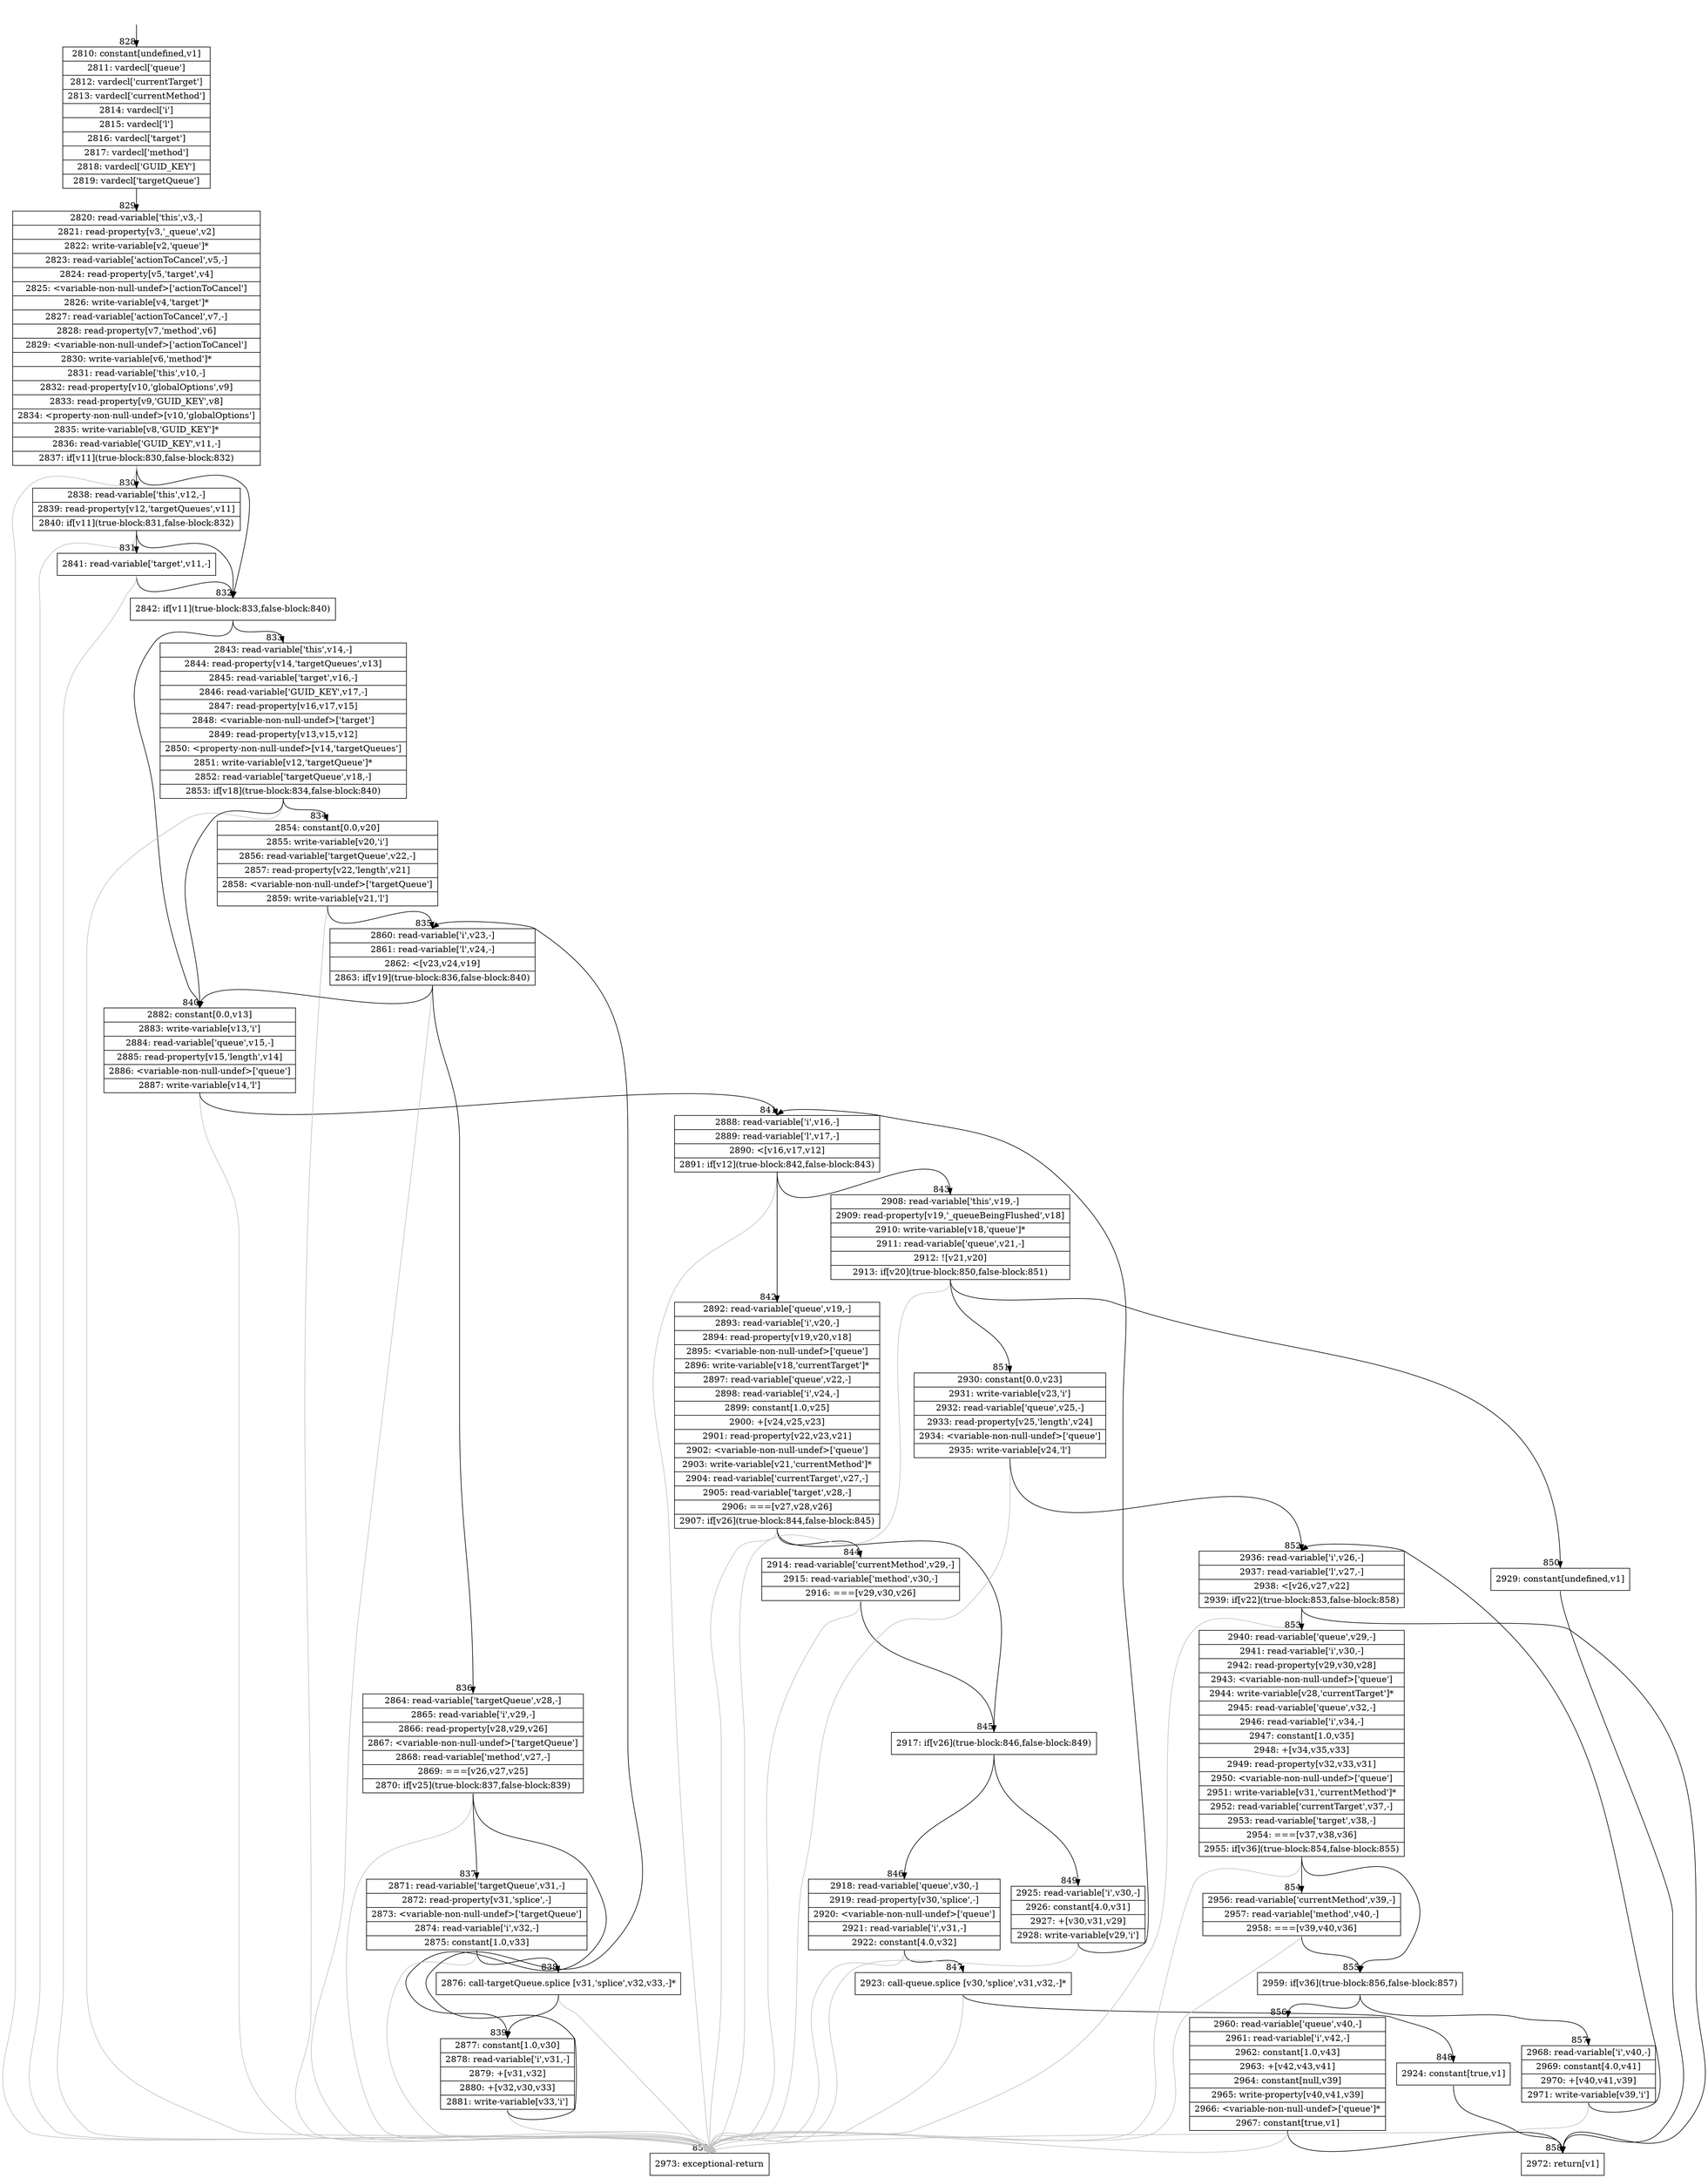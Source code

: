 digraph {
rankdir="TD"
BB_entry58[shape=none,label=""];
BB_entry58 -> BB828 [tailport=s, headport=n, headlabel="    828"]
BB828 [shape=record label="{2810: constant[undefined,v1]|2811: vardecl['queue']|2812: vardecl['currentTarget']|2813: vardecl['currentMethod']|2814: vardecl['i']|2815: vardecl['l']|2816: vardecl['target']|2817: vardecl['method']|2818: vardecl['GUID_KEY']|2819: vardecl['targetQueue']}" ] 
BB828 -> BB829 [tailport=s, headport=n, headlabel="      829"]
BB829 [shape=record label="{2820: read-variable['this',v3,-]|2821: read-property[v3,'_queue',v2]|2822: write-variable[v2,'queue']*|2823: read-variable['actionToCancel',v5,-]|2824: read-property[v5,'target',v4]|2825: \<variable-non-null-undef\>['actionToCancel']|2826: write-variable[v4,'target']*|2827: read-variable['actionToCancel',v7,-]|2828: read-property[v7,'method',v6]|2829: \<variable-non-null-undef\>['actionToCancel']|2830: write-variable[v6,'method']*|2831: read-variable['this',v10,-]|2832: read-property[v10,'globalOptions',v9]|2833: read-property[v9,'GUID_KEY',v8]|2834: \<property-non-null-undef\>[v10,'globalOptions']|2835: write-variable[v8,'GUID_KEY']*|2836: read-variable['GUID_KEY',v11,-]|2837: if[v11](true-block:830,false-block:832)}" ] 
BB829 -> BB832 [tailport=s, headport=n, headlabel="      832"]
BB829 -> BB830 [tailport=s, headport=n, headlabel="      830"]
BB829 -> BB859 [tailport=s, headport=n, color=gray, headlabel="      859"]
BB830 [shape=record label="{2838: read-variable['this',v12,-]|2839: read-property[v12,'targetQueues',v11]|2840: if[v11](true-block:831,false-block:832)}" ] 
BB830 -> BB832 [tailport=s, headport=n]
BB830 -> BB831 [tailport=s, headport=n, headlabel="      831"]
BB830 -> BB859 [tailport=s, headport=n, color=gray]
BB831 [shape=record label="{2841: read-variable['target',v11,-]}" ] 
BB831 -> BB832 [tailport=s, headport=n]
BB831 -> BB859 [tailport=s, headport=n, color=gray]
BB832 [shape=record label="{2842: if[v11](true-block:833,false-block:840)}" ] 
BB832 -> BB833 [tailport=s, headport=n, headlabel="      833"]
BB832 -> BB840 [tailport=s, headport=n, headlabel="      840"]
BB833 [shape=record label="{2843: read-variable['this',v14,-]|2844: read-property[v14,'targetQueues',v13]|2845: read-variable['target',v16,-]|2846: read-variable['GUID_KEY',v17,-]|2847: read-property[v16,v17,v15]|2848: \<variable-non-null-undef\>['target']|2849: read-property[v13,v15,v12]|2850: \<property-non-null-undef\>[v14,'targetQueues']|2851: write-variable[v12,'targetQueue']*|2852: read-variable['targetQueue',v18,-]|2853: if[v18](true-block:834,false-block:840)}" ] 
BB833 -> BB834 [tailport=s, headport=n, headlabel="      834"]
BB833 -> BB840 [tailport=s, headport=n]
BB833 -> BB859 [tailport=s, headport=n, color=gray]
BB834 [shape=record label="{2854: constant[0.0,v20]|2855: write-variable[v20,'i']|2856: read-variable['targetQueue',v22,-]|2857: read-property[v22,'length',v21]|2858: \<variable-non-null-undef\>['targetQueue']|2859: write-variable[v21,'l']}" ] 
BB834 -> BB835 [tailport=s, headport=n, headlabel="      835"]
BB834 -> BB859 [tailport=s, headport=n, color=gray]
BB835 [shape=record label="{2860: read-variable['i',v23,-]|2861: read-variable['l',v24,-]|2862: \<[v23,v24,v19]|2863: if[v19](true-block:836,false-block:840)}" ] 
BB835 -> BB836 [tailport=s, headport=n, headlabel="      836"]
BB835 -> BB840 [tailport=s, headport=n]
BB835 -> BB859 [tailport=s, headport=n, color=gray]
BB836 [shape=record label="{2864: read-variable['targetQueue',v28,-]|2865: read-variable['i',v29,-]|2866: read-property[v28,v29,v26]|2867: \<variable-non-null-undef\>['targetQueue']|2868: read-variable['method',v27,-]|2869: ===[v26,v27,v25]|2870: if[v25](true-block:837,false-block:839)}" ] 
BB836 -> BB837 [tailport=s, headport=n, headlabel="      837"]
BB836 -> BB839 [tailport=s, headport=n, headlabel="      839"]
BB836 -> BB859 [tailport=s, headport=n, color=gray]
BB837 [shape=record label="{2871: read-variable['targetQueue',v31,-]|2872: read-property[v31,'splice',-]|2873: \<variable-non-null-undef\>['targetQueue']|2874: read-variable['i',v32,-]|2875: constant[1.0,v33]}" ] 
BB837 -> BB838 [tailport=s, headport=n, headlabel="      838"]
BB837 -> BB859 [tailport=s, headport=n, color=gray]
BB838 [shape=record label="{2876: call-targetQueue.splice [v31,'splice',v32,v33,-]*}" ] 
BB838 -> BB839 [tailport=s, headport=n]
BB838 -> BB859 [tailport=s, headport=n, color=gray]
BB839 [shape=record label="{2877: constant[1.0,v30]|2878: read-variable['i',v31,-]|2879: +[v31,v32]|2880: +[v32,v30,v33]|2881: write-variable[v33,'i']}" ] 
BB839 -> BB835 [tailport=s, headport=n]
BB839 -> BB859 [tailport=s, headport=n, color=gray]
BB840 [shape=record label="{2882: constant[0.0,v13]|2883: write-variable[v13,'i']|2884: read-variable['queue',v15,-]|2885: read-property[v15,'length',v14]|2886: \<variable-non-null-undef\>['queue']|2887: write-variable[v14,'l']}" ] 
BB840 -> BB841 [tailport=s, headport=n, headlabel="      841"]
BB840 -> BB859 [tailport=s, headport=n, color=gray]
BB841 [shape=record label="{2888: read-variable['i',v16,-]|2889: read-variable['l',v17,-]|2890: \<[v16,v17,v12]|2891: if[v12](true-block:842,false-block:843)}" ] 
BB841 -> BB842 [tailport=s, headport=n, headlabel="      842"]
BB841 -> BB843 [tailport=s, headport=n, headlabel="      843"]
BB841 -> BB859 [tailport=s, headport=n, color=gray]
BB842 [shape=record label="{2892: read-variable['queue',v19,-]|2893: read-variable['i',v20,-]|2894: read-property[v19,v20,v18]|2895: \<variable-non-null-undef\>['queue']|2896: write-variable[v18,'currentTarget']*|2897: read-variable['queue',v22,-]|2898: read-variable['i',v24,-]|2899: constant[1.0,v25]|2900: +[v24,v25,v23]|2901: read-property[v22,v23,v21]|2902: \<variable-non-null-undef\>['queue']|2903: write-variable[v21,'currentMethod']*|2904: read-variable['currentTarget',v27,-]|2905: read-variable['target',v28,-]|2906: ===[v27,v28,v26]|2907: if[v26](true-block:844,false-block:845)}" ] 
BB842 -> BB845 [tailport=s, headport=n, headlabel="      845"]
BB842 -> BB844 [tailport=s, headport=n, headlabel="      844"]
BB842 -> BB859 [tailport=s, headport=n, color=gray]
BB843 [shape=record label="{2908: read-variable['this',v19,-]|2909: read-property[v19,'_queueBeingFlushed',v18]|2910: write-variable[v18,'queue']*|2911: read-variable['queue',v21,-]|2912: ![v21,v20]|2913: if[v20](true-block:850,false-block:851)}" ] 
BB843 -> BB850 [tailport=s, headport=n, headlabel="      850"]
BB843 -> BB851 [tailport=s, headport=n, headlabel="      851"]
BB843 -> BB859 [tailport=s, headport=n, color=gray]
BB844 [shape=record label="{2914: read-variable['currentMethod',v29,-]|2915: read-variable['method',v30,-]|2916: ===[v29,v30,v26]}" ] 
BB844 -> BB845 [tailport=s, headport=n]
BB844 -> BB859 [tailport=s, headport=n, color=gray]
BB845 [shape=record label="{2917: if[v26](true-block:846,false-block:849)}" ] 
BB845 -> BB846 [tailport=s, headport=n, headlabel="      846"]
BB845 -> BB849 [tailport=s, headport=n, headlabel="      849"]
BB846 [shape=record label="{2918: read-variable['queue',v30,-]|2919: read-property[v30,'splice',-]|2920: \<variable-non-null-undef\>['queue']|2921: read-variable['i',v31,-]|2922: constant[4.0,v32]}" ] 
BB846 -> BB847 [tailport=s, headport=n, headlabel="      847"]
BB846 -> BB859 [tailport=s, headport=n, color=gray]
BB847 [shape=record label="{2923: call-queue.splice [v30,'splice',v31,v32,-]*}" ] 
BB847 -> BB848 [tailport=s, headport=n, headlabel="      848"]
BB847 -> BB859 [tailport=s, headport=n, color=gray]
BB848 [shape=record label="{2924: constant[true,v1]}" ] 
BB848 -> BB858 [tailport=s, headport=n, headlabel="      858"]
BB849 [shape=record label="{2925: read-variable['i',v30,-]|2926: constant[4.0,v31]|2927: +[v30,v31,v29]|2928: write-variable[v29,'i']}" ] 
BB849 -> BB841 [tailport=s, headport=n]
BB849 -> BB859 [tailport=s, headport=n, color=gray]
BB850 [shape=record label="{2929: constant[undefined,v1]}" ] 
BB850 -> BB858 [tailport=s, headport=n]
BB851 [shape=record label="{2930: constant[0.0,v23]|2931: write-variable[v23,'i']|2932: read-variable['queue',v25,-]|2933: read-property[v25,'length',v24]|2934: \<variable-non-null-undef\>['queue']|2935: write-variable[v24,'l']}" ] 
BB851 -> BB852 [tailport=s, headport=n, headlabel="      852"]
BB851 -> BB859 [tailport=s, headport=n, color=gray]
BB852 [shape=record label="{2936: read-variable['i',v26,-]|2937: read-variable['l',v27,-]|2938: \<[v26,v27,v22]|2939: if[v22](true-block:853,false-block:858)}" ] 
BB852 -> BB853 [tailport=s, headport=n, headlabel="      853"]
BB852 -> BB858 [tailport=s, headport=n]
BB852 -> BB859 [tailport=s, headport=n, color=gray]
BB853 [shape=record label="{2940: read-variable['queue',v29,-]|2941: read-variable['i',v30,-]|2942: read-property[v29,v30,v28]|2943: \<variable-non-null-undef\>['queue']|2944: write-variable[v28,'currentTarget']*|2945: read-variable['queue',v32,-]|2946: read-variable['i',v34,-]|2947: constant[1.0,v35]|2948: +[v34,v35,v33]|2949: read-property[v32,v33,v31]|2950: \<variable-non-null-undef\>['queue']|2951: write-variable[v31,'currentMethod']*|2952: read-variable['currentTarget',v37,-]|2953: read-variable['target',v38,-]|2954: ===[v37,v38,v36]|2955: if[v36](true-block:854,false-block:855)}" ] 
BB853 -> BB855 [tailport=s, headport=n, headlabel="      855"]
BB853 -> BB854 [tailport=s, headport=n, headlabel="      854"]
BB853 -> BB859 [tailport=s, headport=n, color=gray]
BB854 [shape=record label="{2956: read-variable['currentMethod',v39,-]|2957: read-variable['method',v40,-]|2958: ===[v39,v40,v36]}" ] 
BB854 -> BB855 [tailport=s, headport=n]
BB854 -> BB859 [tailport=s, headport=n, color=gray]
BB855 [shape=record label="{2959: if[v36](true-block:856,false-block:857)}" ] 
BB855 -> BB856 [tailport=s, headport=n, headlabel="      856"]
BB855 -> BB857 [tailport=s, headport=n, headlabel="      857"]
BB856 [shape=record label="{2960: read-variable['queue',v40,-]|2961: read-variable['i',v42,-]|2962: constant[1.0,v43]|2963: +[v42,v43,v41]|2964: constant[null,v39]|2965: write-property[v40,v41,v39]|2966: \<variable-non-null-undef\>['queue']*|2967: constant[true,v1]}" ] 
BB856 -> BB858 [tailport=s, headport=n]
BB856 -> BB859 [tailport=s, headport=n, color=gray]
BB857 [shape=record label="{2968: read-variable['i',v40,-]|2969: constant[4.0,v41]|2970: +[v40,v41,v39]|2971: write-variable[v39,'i']}" ] 
BB857 -> BB852 [tailport=s, headport=n]
BB857 -> BB859 [tailport=s, headport=n, color=gray]
BB858 [shape=record label="{2972: return[v1]}" ] 
BB859 [shape=record label="{2973: exceptional-return}" ] 
//#$~ 973
}
